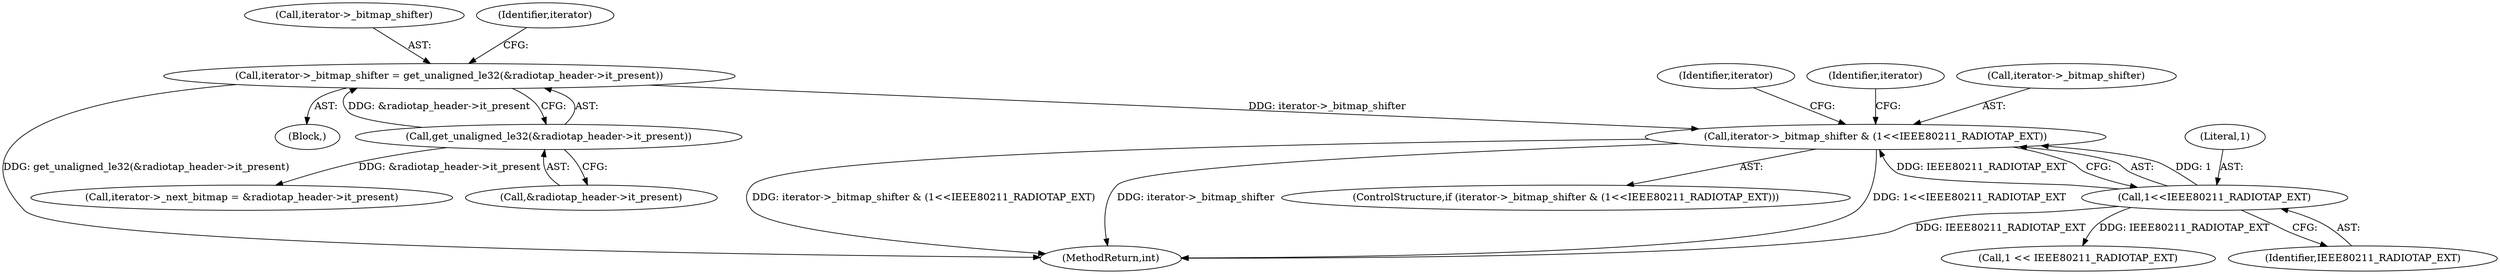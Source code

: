 digraph "0_linux_f5563318ff1bde15b10e736e97ffce13be08bc1a@pointer" {
"1000212" [label="(Call,iterator->_bitmap_shifter & (1<<IEEE80211_RADIOTAP_EXT))"];
"1000158" [label="(Call,iterator->_bitmap_shifter = get_unaligned_le32(&radiotap_header->it_present))"];
"1000162" [label="(Call,get_unaligned_le32(&radiotap_header->it_present))"];
"1000216" [label="(Call,1<<IEEE80211_RADIOTAP_EXT)"];
"1000163" [label="(Call,&radiotap_header->it_present)"];
"1000224" [label="(Identifier,iterator)"];
"1000268" [label="(Identifier,iterator)"];
"1000213" [label="(Call,iterator->_bitmap_shifter)"];
"1000212" [label="(Call,iterator->_bitmap_shifter & (1<<IEEE80211_RADIOTAP_EXT))"];
"1000226" [label="(Call,1 << IEEE80211_RADIOTAP_EXT)"];
"1000275" [label="(MethodReturn,int)"];
"1000216" [label="(Call,1<<IEEE80211_RADIOTAP_EXT)"];
"1000159" [label="(Call,iterator->_bitmap_shifter)"];
"1000112" [label="(Block,)"];
"1000218" [label="(Identifier,IEEE80211_RADIOTAP_EXT)"];
"1000162" [label="(Call,get_unaligned_le32(&radiotap_header->it_present))"];
"1000211" [label="(ControlStructure,if (iterator->_bitmap_shifter & (1<<IEEE80211_RADIOTAP_EXT)))"];
"1000217" [label="(Literal,1)"];
"1000158" [label="(Call,iterator->_bitmap_shifter = get_unaligned_le32(&radiotap_header->it_present))"];
"1000183" [label="(Call,iterator->_next_bitmap = &radiotap_header->it_present)"];
"1000169" [label="(Identifier,iterator)"];
"1000212" -> "1000211"  [label="AST: "];
"1000212" -> "1000216"  [label="CFG: "];
"1000213" -> "1000212"  [label="AST: "];
"1000216" -> "1000212"  [label="AST: "];
"1000224" -> "1000212"  [label="CFG: "];
"1000268" -> "1000212"  [label="CFG: "];
"1000212" -> "1000275"  [label="DDG: 1<<IEEE80211_RADIOTAP_EXT"];
"1000212" -> "1000275"  [label="DDG: iterator->_bitmap_shifter & (1<<IEEE80211_RADIOTAP_EXT)"];
"1000212" -> "1000275"  [label="DDG: iterator->_bitmap_shifter"];
"1000158" -> "1000212"  [label="DDG: iterator->_bitmap_shifter"];
"1000216" -> "1000212"  [label="DDG: 1"];
"1000216" -> "1000212"  [label="DDG: IEEE80211_RADIOTAP_EXT"];
"1000158" -> "1000112"  [label="AST: "];
"1000158" -> "1000162"  [label="CFG: "];
"1000159" -> "1000158"  [label="AST: "];
"1000162" -> "1000158"  [label="AST: "];
"1000169" -> "1000158"  [label="CFG: "];
"1000158" -> "1000275"  [label="DDG: get_unaligned_le32(&radiotap_header->it_present)"];
"1000162" -> "1000158"  [label="DDG: &radiotap_header->it_present"];
"1000162" -> "1000163"  [label="CFG: "];
"1000163" -> "1000162"  [label="AST: "];
"1000162" -> "1000183"  [label="DDG: &radiotap_header->it_present"];
"1000216" -> "1000218"  [label="CFG: "];
"1000217" -> "1000216"  [label="AST: "];
"1000218" -> "1000216"  [label="AST: "];
"1000216" -> "1000275"  [label="DDG: IEEE80211_RADIOTAP_EXT"];
"1000216" -> "1000226"  [label="DDG: IEEE80211_RADIOTAP_EXT"];
}
